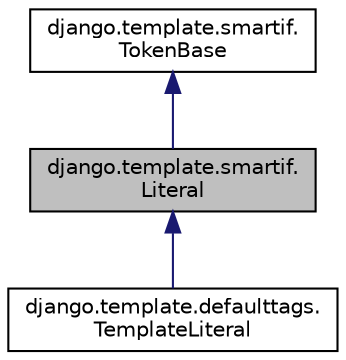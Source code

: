 digraph "django.template.smartif.Literal"
{
 // LATEX_PDF_SIZE
  edge [fontname="Helvetica",fontsize="10",labelfontname="Helvetica",labelfontsize="10"];
  node [fontname="Helvetica",fontsize="10",shape=record];
  Node1 [label="django.template.smartif.\lLiteral",height=0.2,width=0.4,color="black", fillcolor="grey75", style="filled", fontcolor="black",tooltip=" "];
  Node2 -> Node1 [dir="back",color="midnightblue",fontsize="10",style="solid"];
  Node2 [label="django.template.smartif.\lTokenBase",height=0.2,width=0.4,color="black", fillcolor="white", style="filled",URL="$classdjango_1_1template_1_1smartif_1_1_token_base.html",tooltip=" "];
  Node1 -> Node3 [dir="back",color="midnightblue",fontsize="10",style="solid"];
  Node3 [label="django.template.defaulttags.\lTemplateLiteral",height=0.2,width=0.4,color="black", fillcolor="white", style="filled",URL="$classdjango_1_1template_1_1defaulttags_1_1_template_literal.html",tooltip=" "];
}

